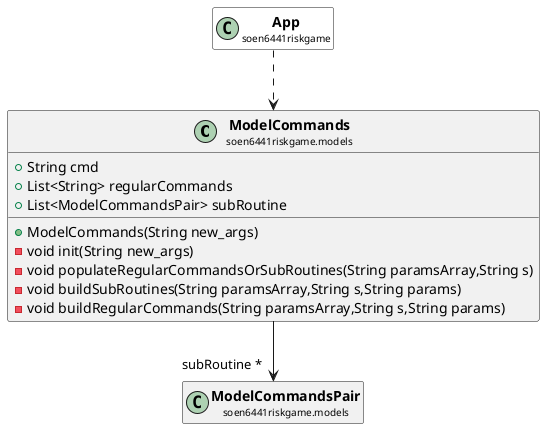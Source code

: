 @startuml

skinparam svgLinkTarget _parent
skinparam linetype ortho
set namespaceSeparator none
class "<b><size:14>ModelCommands</b>\n<size:10>soen6441riskgame.models" as soen6441riskgame.models.ModelCommands  [[../../soen6441riskgame/models/ModelCommands.html{soen6441riskgame.models.ModelCommands}]] {
+String cmd
+List<String> regularCommands
+List<ModelCommandsPair> subRoutine
+ModelCommands(String new_args)
-void init(String new_args)
-void populateRegularCommandsOrSubRoutines(String paramsArray,String s)
-void buildSubRoutines(String paramsArray,String s,String params)
-void buildRegularCommands(String paramsArray,String s,String params)
}


class "<b><size:14>App</b>\n<size:10>soen6441riskgame" as soen6441riskgame.App  [[../../soen6441riskgame/App.html{soen6441riskgame.App}]] #white {
}

hide soen6441riskgame.App fields
hide soen6441riskgame.App methods

soen6441riskgame.App ..> soen6441riskgame.models.ModelCommands



class "<b><size:14>ModelCommandsPair</b>\n<size:10>soen6441riskgame.models" as soen6441riskgame.models.ModelCommandsPair  [[../../soen6441riskgame/models/ModelCommandsPair.html{soen6441riskgame.models.ModelCommandsPair}]] {
}

hide soen6441riskgame.models.ModelCommandsPair fields
hide soen6441riskgame.models.ModelCommandsPair methods

soen6441riskgame.models.ModelCommands -->  "subRoutine *" soen6441riskgame.models.ModelCommandsPair


@enduml
